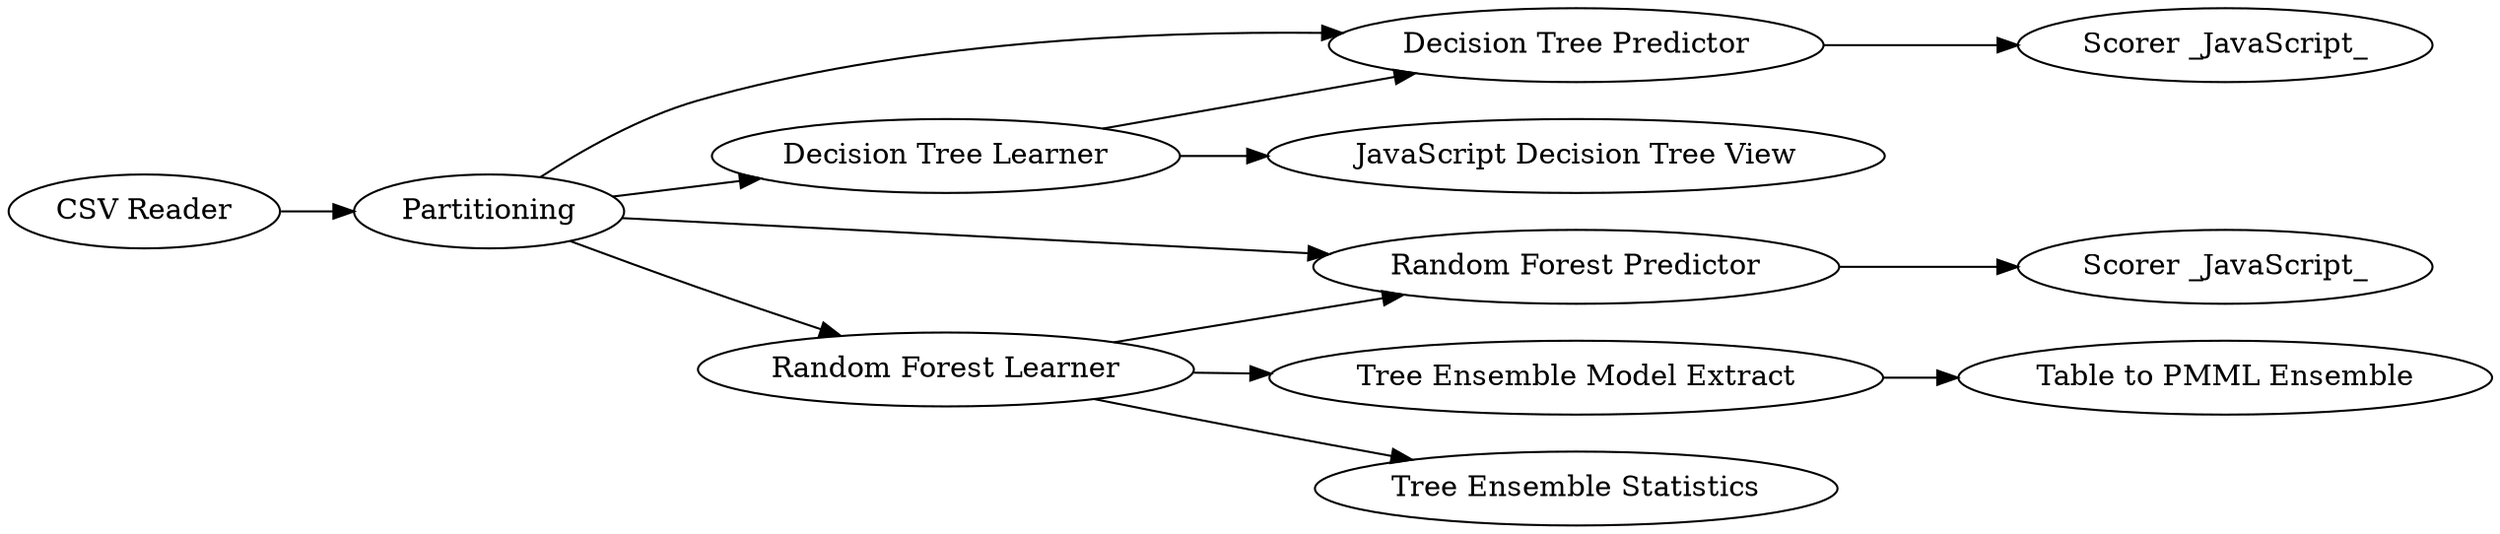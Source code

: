 digraph {
	"-4650593469395059945_18" [label="Random Forest Predictor"]
	"-4650593469395059945_25" [label="CSV Reader"]
	"-4650593469395059945_24" [label="Tree Ensemble Statistics"]
	"-4650593469395059945_19" [label="Scorer _JavaScript_"]
	"-4650593469395059945_3" [label="Decision Tree Learner"]
	"-4650593469395059945_4" [label="Decision Tree Predictor"]
	"-4650593469395059945_23" [label="Table to PMML Ensemble"]
	"-4650593469395059945_2" [label=Partitioning]
	"-4650593469395059945_16" [label="JavaScript Decision Tree View"]
	"-4650593469395059945_17" [label="Random Forest Learner"]
	"-4650593469395059945_22" [label="Tree Ensemble Model Extract"]
	"-4650593469395059945_20" [label="Scorer _JavaScript_"]
	"-4650593469395059945_25" -> "-4650593469395059945_2"
	"-4650593469395059945_17" -> "-4650593469395059945_24"
	"-4650593469395059945_3" -> "-4650593469395059945_4"
	"-4650593469395059945_17" -> "-4650593469395059945_18"
	"-4650593469395059945_2" -> "-4650593469395059945_18"
	"-4650593469395059945_3" -> "-4650593469395059945_16"
	"-4650593469395059945_17" -> "-4650593469395059945_22"
	"-4650593469395059945_2" -> "-4650593469395059945_4"
	"-4650593469395059945_18" -> "-4650593469395059945_19"
	"-4650593469395059945_2" -> "-4650593469395059945_17"
	"-4650593469395059945_4" -> "-4650593469395059945_20"
	"-4650593469395059945_22" -> "-4650593469395059945_23"
	"-4650593469395059945_2" -> "-4650593469395059945_3"
	rankdir=LR
}
